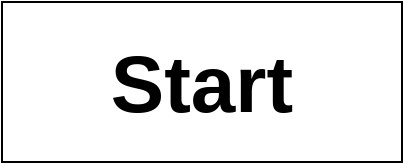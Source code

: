 <mxfile version="13.5.8" type="github">
  <diagram id="FG5AmT2uNi08Y_IbeJHf" name="Page-1">
    <mxGraphModel dx="1422" dy="768" grid="1" gridSize="10" guides="1" tooltips="1" connect="1" arrows="1" fold="1" page="1" pageScale="1" pageWidth="850" pageHeight="1100" math="0" shadow="0">
      <root>
        <mxCell id="0" />
        <mxCell id="1" parent="0" />
        <mxCell id="xV9wB99mCH2JQ696OKFJ-1" value="Start" style="rounded=0;whiteSpace=wrap;html=1;fontStyle=1;fontSize=40;" vertex="1" parent="1">
          <mxGeometry x="320" y="80" width="200" height="80" as="geometry" />
        </mxCell>
      </root>
    </mxGraphModel>
  </diagram>
</mxfile>
